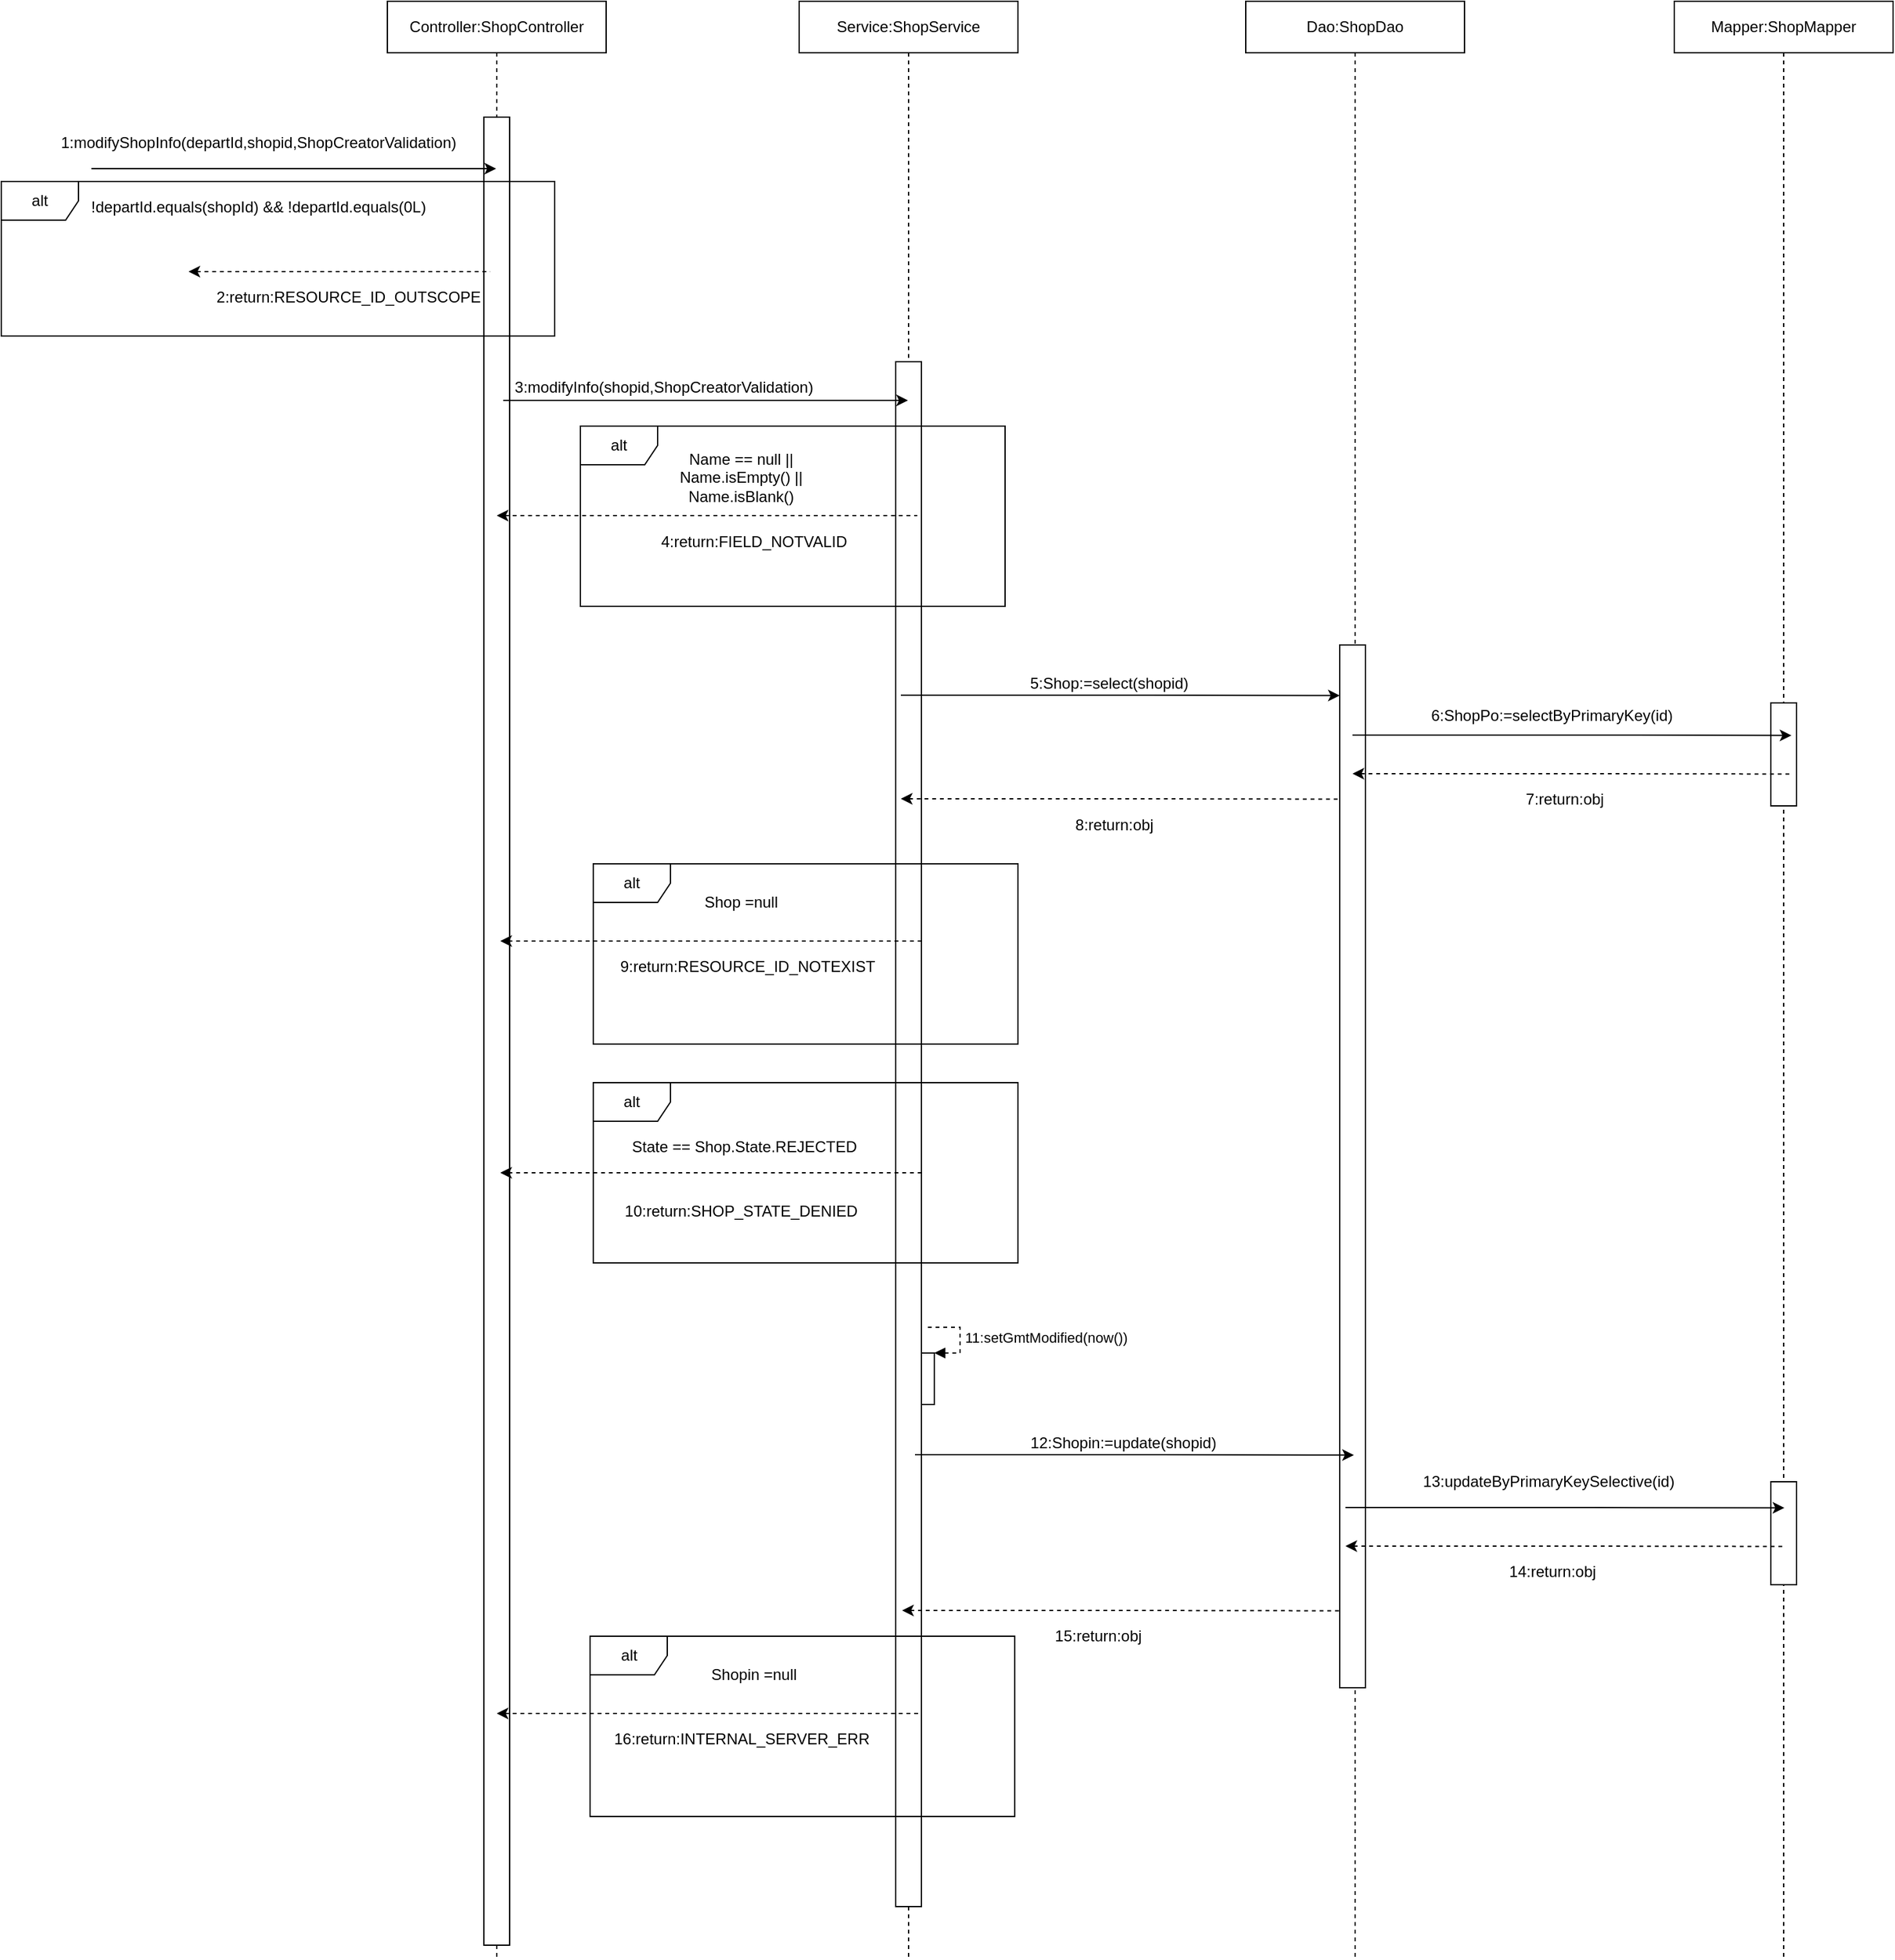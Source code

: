 <mxfile version="14.1.1" type="github">
  <diagram id="lo4UK6vVF-4UpODu58wT" name="Page-1">
    <mxGraphModel dx="1865" dy="587" grid="1" gridSize="10" guides="1" tooltips="1" connect="1" arrows="1" fold="1" page="1" pageScale="1" pageWidth="827" pageHeight="1169" math="0" shadow="0">
      <root>
        <mxCell id="0" />
        <mxCell id="1" parent="0" />
        <mxCell id="t8Lj_CVc9r9Yu0F6UWp1-1" value="Controller:ShopController" style="shape=umlLifeline;perimeter=lifelinePerimeter;whiteSpace=wrap;html=1;container=1;collapsible=0;recursiveResize=0;outlineConnect=0;" vertex="1" parent="1">
          <mxGeometry x="160" y="40" width="170" height="1520" as="geometry" />
        </mxCell>
        <mxCell id="t8Lj_CVc9r9Yu0F6UWp1-5" value="" style="rounded=0;whiteSpace=wrap;html=1;" vertex="1" parent="t8Lj_CVc9r9Yu0F6UWp1-1">
          <mxGeometry x="75" y="90" width="20" height="1420" as="geometry" />
        </mxCell>
        <mxCell id="t8Lj_CVc9r9Yu0F6UWp1-2" value="Service:ShopService" style="shape=umlLifeline;perimeter=lifelinePerimeter;whiteSpace=wrap;html=1;container=1;collapsible=0;recursiveResize=0;outlineConnect=0;" vertex="1" parent="1">
          <mxGeometry x="480" y="40" width="170" height="1520" as="geometry" />
        </mxCell>
        <mxCell id="t8Lj_CVc9r9Yu0F6UWp1-3" value="Dao:ShopDao" style="shape=umlLifeline;perimeter=lifelinePerimeter;whiteSpace=wrap;html=1;container=1;collapsible=0;recursiveResize=0;outlineConnect=0;" vertex="1" parent="1">
          <mxGeometry x="827" y="40" width="170" height="1520" as="geometry" />
        </mxCell>
        <mxCell id="t8Lj_CVc9r9Yu0F6UWp1-4" value="Mapper:ShopMapper" style="shape=umlLifeline;perimeter=lifelinePerimeter;whiteSpace=wrap;html=1;container=1;collapsible=0;recursiveResize=0;outlineConnect=0;" vertex="1" parent="1">
          <mxGeometry x="1160" y="40" width="170" height="1520" as="geometry" />
        </mxCell>
        <mxCell id="t8Lj_CVc9r9Yu0F6UWp1-26" value="" style="rounded=0;whiteSpace=wrap;html=1;" vertex="1" parent="t8Lj_CVc9r9Yu0F6UWp1-4">
          <mxGeometry x="75" y="545" width="20" height="80" as="geometry" />
        </mxCell>
        <mxCell id="t8Lj_CVc9r9Yu0F6UWp1-46" value="" style="rounded=0;whiteSpace=wrap;html=1;" vertex="1" parent="t8Lj_CVc9r9Yu0F6UWp1-4">
          <mxGeometry x="75" y="1150" width="20" height="80" as="geometry" />
        </mxCell>
        <mxCell id="t8Lj_CVc9r9Yu0F6UWp1-6" value="" style="rounded=0;whiteSpace=wrap;html=1;" vertex="1" parent="1">
          <mxGeometry x="555" y="320" width="20" height="1200" as="geometry" />
        </mxCell>
        <mxCell id="t8Lj_CVc9r9Yu0F6UWp1-7" value="1:modifyShopInfo(departId,shopid,ShopCreatorValidation)" style="text;html=1;strokeColor=none;fillColor=none;align=center;verticalAlign=middle;whiteSpace=wrap;rounded=0;" vertex="1" parent="1">
          <mxGeometry x="-120" y="140" width="360" height="20" as="geometry" />
        </mxCell>
        <mxCell id="t8Lj_CVc9r9Yu0F6UWp1-9" value="" style="endArrow=classic;html=1;" edge="1" parent="1" target="t8Lj_CVc9r9Yu0F6UWp1-1">
          <mxGeometry width="50" height="50" relative="1" as="geometry">
            <mxPoint x="-70" y="170" as="sourcePoint" />
            <mxPoint y="180" as="targetPoint" />
            <Array as="points">
              <mxPoint x="110" y="170" />
            </Array>
          </mxGeometry>
        </mxCell>
        <mxCell id="t8Lj_CVc9r9Yu0F6UWp1-10" value="" style="endArrow=none;html=1;dashed=1;startArrow=classic;startFill=1;endFill=0;" edge="1" parent="1">
          <mxGeometry width="50" height="50" relative="1" as="geometry">
            <mxPoint x="5.5" y="250" as="sourcePoint" />
            <mxPoint x="240" y="250" as="targetPoint" />
            <Array as="points">
              <mxPoint x="105.5" y="250" />
            </Array>
          </mxGeometry>
        </mxCell>
        <mxCell id="t8Lj_CVc9r9Yu0F6UWp1-11" value="2:return:RESOURCE_ID_OUTSCOPE" style="text;html=1;strokeColor=none;fillColor=none;align=center;verticalAlign=middle;whiteSpace=wrap;rounded=0;" vertex="1" parent="1">
          <mxGeometry x="20" y="260" width="220" height="20" as="geometry" />
        </mxCell>
        <mxCell id="t8Lj_CVc9r9Yu0F6UWp1-12" value="alt" style="shape=umlFrame;whiteSpace=wrap;html=1;" vertex="1" parent="1">
          <mxGeometry x="-140" y="180" width="430" height="120" as="geometry" />
        </mxCell>
        <mxCell id="t8Lj_CVc9r9Yu0F6UWp1-13" value="!departId.equals(shopId) &amp;amp;&amp;amp; !departId.equals(0L)" style="text;html=1;strokeColor=none;fillColor=none;align=center;verticalAlign=middle;whiteSpace=wrap;rounded=0;" vertex="1" parent="1">
          <mxGeometry x="-95" y="190" width="310" height="20" as="geometry" />
        </mxCell>
        <mxCell id="t8Lj_CVc9r9Yu0F6UWp1-14" value="" style="endArrow=classic;html=1;" edge="1" parent="1">
          <mxGeometry width="50" height="50" relative="1" as="geometry">
            <mxPoint x="250" y="350" as="sourcePoint" />
            <mxPoint x="564.5" y="350" as="targetPoint" />
            <Array as="points">
              <mxPoint x="430" y="350" />
            </Array>
          </mxGeometry>
        </mxCell>
        <mxCell id="t8Lj_CVc9r9Yu0F6UWp1-15" value="3:modifyInfo(shopid,ShopCreatorValidation)" style="text;html=1;strokeColor=none;fillColor=none;align=center;verticalAlign=middle;whiteSpace=wrap;rounded=0;" vertex="1" parent="1">
          <mxGeometry x="270" y="330" width="210" height="20" as="geometry" />
        </mxCell>
        <mxCell id="t8Lj_CVc9r9Yu0F6UWp1-16" value="" style="endArrow=none;html=1;dashed=1;startArrow=classic;startFill=1;endFill=0;" edge="1" parent="1" source="t8Lj_CVc9r9Yu0F6UWp1-1">
          <mxGeometry width="50" height="50" relative="1" as="geometry">
            <mxPoint x="337.25" y="439.5" as="sourcePoint" />
            <mxPoint x="571.75" y="439.5" as="targetPoint" />
            <Array as="points">
              <mxPoint x="437.25" y="439.5" />
            </Array>
          </mxGeometry>
        </mxCell>
        <mxCell id="t8Lj_CVc9r9Yu0F6UWp1-17" value="4:return:FIELD_NOTVALID" style="text;html=1;strokeColor=none;fillColor=none;align=center;verticalAlign=middle;whiteSpace=wrap;rounded=0;" vertex="1" parent="1">
          <mxGeometry x="335" y="450" width="220" height="20" as="geometry" />
        </mxCell>
        <mxCell id="t8Lj_CVc9r9Yu0F6UWp1-18" value="&lt;div&gt;Name == null || &lt;br&gt;&lt;/div&gt;&lt;div&gt;Name.isEmpty() || &lt;br&gt;&lt;/div&gt;&lt;div&gt;Name.isBlank()&lt;/div&gt;" style="text;html=1;strokeColor=none;fillColor=none;align=center;verticalAlign=middle;whiteSpace=wrap;rounded=0;" vertex="1" parent="1">
          <mxGeometry x="315" y="400" width="240" height="20" as="geometry" />
        </mxCell>
        <mxCell id="t8Lj_CVc9r9Yu0F6UWp1-19" value="alt" style="shape=umlFrame;whiteSpace=wrap;html=1;" vertex="1" parent="1">
          <mxGeometry x="310" y="370" width="330" height="140" as="geometry" />
        </mxCell>
        <mxCell id="t8Lj_CVc9r9Yu0F6UWp1-20" value="" style="rounded=0;whiteSpace=wrap;html=1;" vertex="1" parent="1">
          <mxGeometry x="900" y="540" width="20" height="810" as="geometry" />
        </mxCell>
        <mxCell id="t8Lj_CVc9r9Yu0F6UWp1-21" value="" style="endArrow=classic;html=1;entryX=0.05;entryY=0.135;entryDx=0;entryDy=0;entryPerimeter=0;" edge="1" parent="1">
          <mxGeometry width="50" height="50" relative="1" as="geometry">
            <mxPoint x="559" y="579" as="sourcePoint" />
            <mxPoint x="900" y="579.25" as="targetPoint" />
            <Array as="points">
              <mxPoint x="739" y="579" />
            </Array>
          </mxGeometry>
        </mxCell>
        <mxCell id="t8Lj_CVc9r9Yu0F6UWp1-22" value="5:Shop:=select(shopid)" style="text;html=1;strokeColor=none;fillColor=none;align=center;verticalAlign=middle;whiteSpace=wrap;rounded=0;" vertex="1" parent="1">
          <mxGeometry x="616" y="560" width="210" height="20" as="geometry" />
        </mxCell>
        <mxCell id="t8Lj_CVc9r9Yu0F6UWp1-24" value="" style="endArrow=classic;html=1;entryX=0.05;entryY=0.135;entryDx=0;entryDy=0;entryPerimeter=0;" edge="1" parent="1">
          <mxGeometry width="50" height="50" relative="1" as="geometry">
            <mxPoint x="910" y="610" as="sourcePoint" />
            <mxPoint x="1251" y="610.25" as="targetPoint" />
            <Array as="points">
              <mxPoint x="1090" y="610" />
            </Array>
          </mxGeometry>
        </mxCell>
        <mxCell id="t8Lj_CVc9r9Yu0F6UWp1-25" value="6:ShopPo:=selectByPrimaryKey(id)" style="text;html=1;strokeColor=none;fillColor=none;align=center;verticalAlign=middle;whiteSpace=wrap;rounded=0;" vertex="1" parent="1">
          <mxGeometry x="960" y="585" width="210" height="20" as="geometry" />
        </mxCell>
        <mxCell id="t8Lj_CVc9r9Yu0F6UWp1-27" value="" style="endArrow=none;html=1;entryX=0.05;entryY=0.135;entryDx=0;entryDy=0;entryPerimeter=0;dashed=1;startArrow=classic;startFill=1;endFill=0;" edge="1" parent="1">
          <mxGeometry width="50" height="50" relative="1" as="geometry">
            <mxPoint x="910" y="640" as="sourcePoint" />
            <mxPoint x="1251" y="640.25" as="targetPoint" />
            <Array as="points">
              <mxPoint x="1090" y="640" />
            </Array>
          </mxGeometry>
        </mxCell>
        <mxCell id="t8Lj_CVc9r9Yu0F6UWp1-28" value="7:return:obj" style="text;html=1;strokeColor=none;fillColor=none;align=center;verticalAlign=middle;whiteSpace=wrap;rounded=0;" vertex="1" parent="1">
          <mxGeometry x="970" y="650" width="210" height="20" as="geometry" />
        </mxCell>
        <mxCell id="t8Lj_CVc9r9Yu0F6UWp1-29" value="" style="endArrow=none;html=1;entryX=0.05;entryY=0.135;entryDx=0;entryDy=0;entryPerimeter=0;dashed=1;startArrow=classic;startFill=1;endFill=0;" edge="1" parent="1">
          <mxGeometry width="50" height="50" relative="1" as="geometry">
            <mxPoint x="559" y="659.5" as="sourcePoint" />
            <mxPoint x="900" y="659.75" as="targetPoint" />
            <Array as="points">
              <mxPoint x="739" y="659.5" />
            </Array>
          </mxGeometry>
        </mxCell>
        <mxCell id="t8Lj_CVc9r9Yu0F6UWp1-30" value="8:return:obj" style="text;html=1;strokeColor=none;fillColor=none;align=center;verticalAlign=middle;whiteSpace=wrap;rounded=0;" vertex="1" parent="1">
          <mxGeometry x="620" y="670" width="210" height="20" as="geometry" />
        </mxCell>
        <mxCell id="t8Lj_CVc9r9Yu0F6UWp1-31" value="" style="endArrow=none;html=1;dashed=1;startArrow=classic;startFill=1;endFill=0;" edge="1" parent="1">
          <mxGeometry width="50" height="50" relative="1" as="geometry">
            <mxPoint x="247.75" y="770" as="sourcePoint" />
            <mxPoint x="575" y="770" as="targetPoint" />
            <Array as="points">
              <mxPoint x="440.5" y="770" />
            </Array>
          </mxGeometry>
        </mxCell>
        <mxCell id="t8Lj_CVc9r9Yu0F6UWp1-32" value="9:return:RESOURCE_ID_NOTEXIST" style="text;html=1;strokeColor=none;fillColor=none;align=center;verticalAlign=middle;whiteSpace=wrap;rounded=0;" vertex="1" parent="1">
          <mxGeometry x="335" y="780" width="210" height="20" as="geometry" />
        </mxCell>
        <mxCell id="t8Lj_CVc9r9Yu0F6UWp1-33" value="alt" style="shape=umlFrame;whiteSpace=wrap;html=1;" vertex="1" parent="1">
          <mxGeometry x="320" y="710" width="330" height="140" as="geometry" />
        </mxCell>
        <mxCell id="t8Lj_CVc9r9Yu0F6UWp1-34" value="Shop =null" style="text;html=1;strokeColor=none;fillColor=none;align=center;verticalAlign=middle;whiteSpace=wrap;rounded=0;" vertex="1" parent="1">
          <mxGeometry x="395" y="730" width="80" height="20" as="geometry" />
        </mxCell>
        <mxCell id="t8Lj_CVc9r9Yu0F6UWp1-36" value="" style="endArrow=none;html=1;dashed=1;startArrow=classic;startFill=1;endFill=0;" edge="1" parent="1">
          <mxGeometry width="50" height="50" relative="1" as="geometry">
            <mxPoint x="247.75" y="950" as="sourcePoint" />
            <mxPoint x="575" y="950" as="targetPoint" />
            <Array as="points">
              <mxPoint x="440.5" y="950" />
            </Array>
          </mxGeometry>
        </mxCell>
        <mxCell id="t8Lj_CVc9r9Yu0F6UWp1-37" value="10:return:SHOP_STATE_DENIED" style="text;html=1;strokeColor=none;fillColor=none;align=center;verticalAlign=middle;whiteSpace=wrap;rounded=0;" vertex="1" parent="1">
          <mxGeometry x="330" y="970" width="210" height="20" as="geometry" />
        </mxCell>
        <mxCell id="t8Lj_CVc9r9Yu0F6UWp1-38" value="State == Shop.State.REJECTED" style="text;html=1;strokeColor=none;fillColor=none;align=center;verticalAlign=middle;whiteSpace=wrap;rounded=0;" vertex="1" parent="1">
          <mxGeometry x="330" y="920" width="215" height="20" as="geometry" />
        </mxCell>
        <mxCell id="t8Lj_CVc9r9Yu0F6UWp1-39" value="alt" style="shape=umlFrame;whiteSpace=wrap;html=1;" vertex="1" parent="1">
          <mxGeometry x="320" y="880" width="330" height="140" as="geometry" />
        </mxCell>
        <mxCell id="t8Lj_CVc9r9Yu0F6UWp1-40" value="" style="html=1;points=[];perimeter=orthogonalPerimeter;" vertex="1" parent="1">
          <mxGeometry x="575" y="1090" width="10" height="40" as="geometry" />
        </mxCell>
        <mxCell id="t8Lj_CVc9r9Yu0F6UWp1-41" value="11:setGmtModified(now())" style="edgeStyle=orthogonalEdgeStyle;html=1;align=left;spacingLeft=2;endArrow=block;rounded=0;entryX=1;entryY=0;dashed=1;" edge="1" target="t8Lj_CVc9r9Yu0F6UWp1-40" parent="1">
          <mxGeometry relative="1" as="geometry">
            <mxPoint x="580" y="1070" as="sourcePoint" />
            <Array as="points">
              <mxPoint x="605" y="1070" />
            </Array>
          </mxGeometry>
        </mxCell>
        <mxCell id="t8Lj_CVc9r9Yu0F6UWp1-42" value="" style="endArrow=classic;html=1;entryX=0.05;entryY=0.135;entryDx=0;entryDy=0;entryPerimeter=0;" edge="1" parent="1">
          <mxGeometry width="50" height="50" relative="1" as="geometry">
            <mxPoint x="570" y="1169" as="sourcePoint" />
            <mxPoint x="911" y="1169.25" as="targetPoint" />
            <Array as="points">
              <mxPoint x="750" y="1169" />
            </Array>
          </mxGeometry>
        </mxCell>
        <mxCell id="t8Lj_CVc9r9Yu0F6UWp1-43" value="12:Shopin:=update(shopid)" style="text;html=1;strokeColor=none;fillColor=none;align=center;verticalAlign=middle;whiteSpace=wrap;rounded=0;" vertex="1" parent="1">
          <mxGeometry x="627" y="1150" width="210" height="20" as="geometry" />
        </mxCell>
        <mxCell id="t8Lj_CVc9r9Yu0F6UWp1-44" value="13:updateByPrimaryKeySelective(id)" style="text;html=1;strokeColor=none;fillColor=none;align=center;verticalAlign=middle;whiteSpace=wrap;rounded=0;" vertex="1" parent="1">
          <mxGeometry x="945" y="1180" width="235" height="20" as="geometry" />
        </mxCell>
        <mxCell id="t8Lj_CVc9r9Yu0F6UWp1-45" value="" style="endArrow=classic;html=1;entryX=0.05;entryY=0.135;entryDx=0;entryDy=0;entryPerimeter=0;" edge="1" parent="1">
          <mxGeometry width="50" height="50" relative="1" as="geometry">
            <mxPoint x="904.5" y="1210" as="sourcePoint" />
            <mxPoint x="1245.5" y="1210.25" as="targetPoint" />
            <Array as="points">
              <mxPoint x="1084.5" y="1210" />
            </Array>
          </mxGeometry>
        </mxCell>
        <mxCell id="t8Lj_CVc9r9Yu0F6UWp1-47" value="" style="endArrow=none;html=1;entryX=0.05;entryY=0.135;entryDx=0;entryDy=0;entryPerimeter=0;dashed=1;startArrow=classic;startFill=1;endFill=0;" edge="1" parent="1">
          <mxGeometry width="50" height="50" relative="1" as="geometry">
            <mxPoint x="904.5" y="1240" as="sourcePoint" />
            <mxPoint x="1245.5" y="1240.25" as="targetPoint" />
            <Array as="points">
              <mxPoint x="1084.5" y="1240" />
            </Array>
          </mxGeometry>
        </mxCell>
        <mxCell id="t8Lj_CVc9r9Yu0F6UWp1-48" value="14:return:obj" style="text;html=1;strokeColor=none;fillColor=none;align=center;verticalAlign=middle;whiteSpace=wrap;rounded=0;" vertex="1" parent="1">
          <mxGeometry x="947.5" y="1250" width="235" height="20" as="geometry" />
        </mxCell>
        <mxCell id="t8Lj_CVc9r9Yu0F6UWp1-49" value="" style="endArrow=none;html=1;entryX=0.05;entryY=0.135;entryDx=0;entryDy=0;entryPerimeter=0;dashed=1;startArrow=classic;startFill=1;endFill=0;" edge="1" parent="1">
          <mxGeometry width="50" height="50" relative="1" as="geometry">
            <mxPoint x="560" y="1290" as="sourcePoint" />
            <mxPoint x="901" y="1290.25" as="targetPoint" />
            <Array as="points">
              <mxPoint x="740" y="1290" />
            </Array>
          </mxGeometry>
        </mxCell>
        <mxCell id="t8Lj_CVc9r9Yu0F6UWp1-50" value="15:return:obj" style="text;html=1;strokeColor=none;fillColor=none;align=center;verticalAlign=middle;whiteSpace=wrap;rounded=0;" vertex="1" parent="1">
          <mxGeometry x="595" y="1300" width="235" height="20" as="geometry" />
        </mxCell>
        <mxCell id="t8Lj_CVc9r9Yu0F6UWp1-51" value="" style="endArrow=none;html=1;dashed=1;startArrow=classic;startFill=1;endFill=0;" edge="1" parent="1" source="t8Lj_CVc9r9Yu0F6UWp1-1">
          <mxGeometry width="50" height="50" relative="1" as="geometry">
            <mxPoint x="279.5" y="1370" as="sourcePoint" />
            <mxPoint x="575" y="1370" as="targetPoint" />
            <Array as="points">
              <mxPoint x="459.5" y="1370" />
            </Array>
          </mxGeometry>
        </mxCell>
        <mxCell id="t8Lj_CVc9r9Yu0F6UWp1-52" value="16:return:INTERNAL_SERVER_ERR" style="text;html=1;strokeColor=none;fillColor=none;align=center;verticalAlign=middle;whiteSpace=wrap;rounded=0;" vertex="1" parent="1">
          <mxGeometry x="317.5" y="1380" width="235" height="20" as="geometry" />
        </mxCell>
        <mxCell id="t8Lj_CVc9r9Yu0F6UWp1-53" value="Shopin =null" style="text;html=1;strokeColor=none;fillColor=none;align=center;verticalAlign=middle;whiteSpace=wrap;rounded=0;" vertex="1" parent="1">
          <mxGeometry x="405" y="1330" width="80" height="20" as="geometry" />
        </mxCell>
        <mxCell id="t8Lj_CVc9r9Yu0F6UWp1-54" value="alt" style="shape=umlFrame;whiteSpace=wrap;html=1;" vertex="1" parent="1">
          <mxGeometry x="317.5" y="1310" width="330" height="140" as="geometry" />
        </mxCell>
      </root>
    </mxGraphModel>
  </diagram>
</mxfile>
